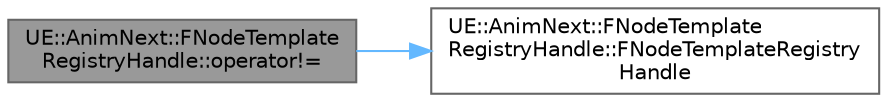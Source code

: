 digraph "UE::AnimNext::FNodeTemplateRegistryHandle::operator!="
{
 // INTERACTIVE_SVG=YES
 // LATEX_PDF_SIZE
  bgcolor="transparent";
  edge [fontname=Helvetica,fontsize=10,labelfontname=Helvetica,labelfontsize=10];
  node [fontname=Helvetica,fontsize=10,shape=box,height=0.2,width=0.4];
  rankdir="LR";
  Node1 [id="Node000001",label="UE::AnimNext::FNodeTemplate\lRegistryHandle::operator!=",height=0.2,width=0.4,color="gray40", fillcolor="grey60", style="filled", fontcolor="black",tooltip=" "];
  Node1 -> Node2 [id="edge1_Node000001_Node000002",color="steelblue1",style="solid",tooltip=" "];
  Node2 [id="Node000002",label="UE::AnimNext::FNodeTemplate\lRegistryHandle::FNodeTemplateRegistry\lHandle",height=0.2,width=0.4,color="grey40", fillcolor="white", style="filled",URL="$da/d75/structUE_1_1AnimNext_1_1FNodeTemplateRegistryHandle.html#ab4b28771b75be0244ab1ee8a41b28459",tooltip=" "];
}

